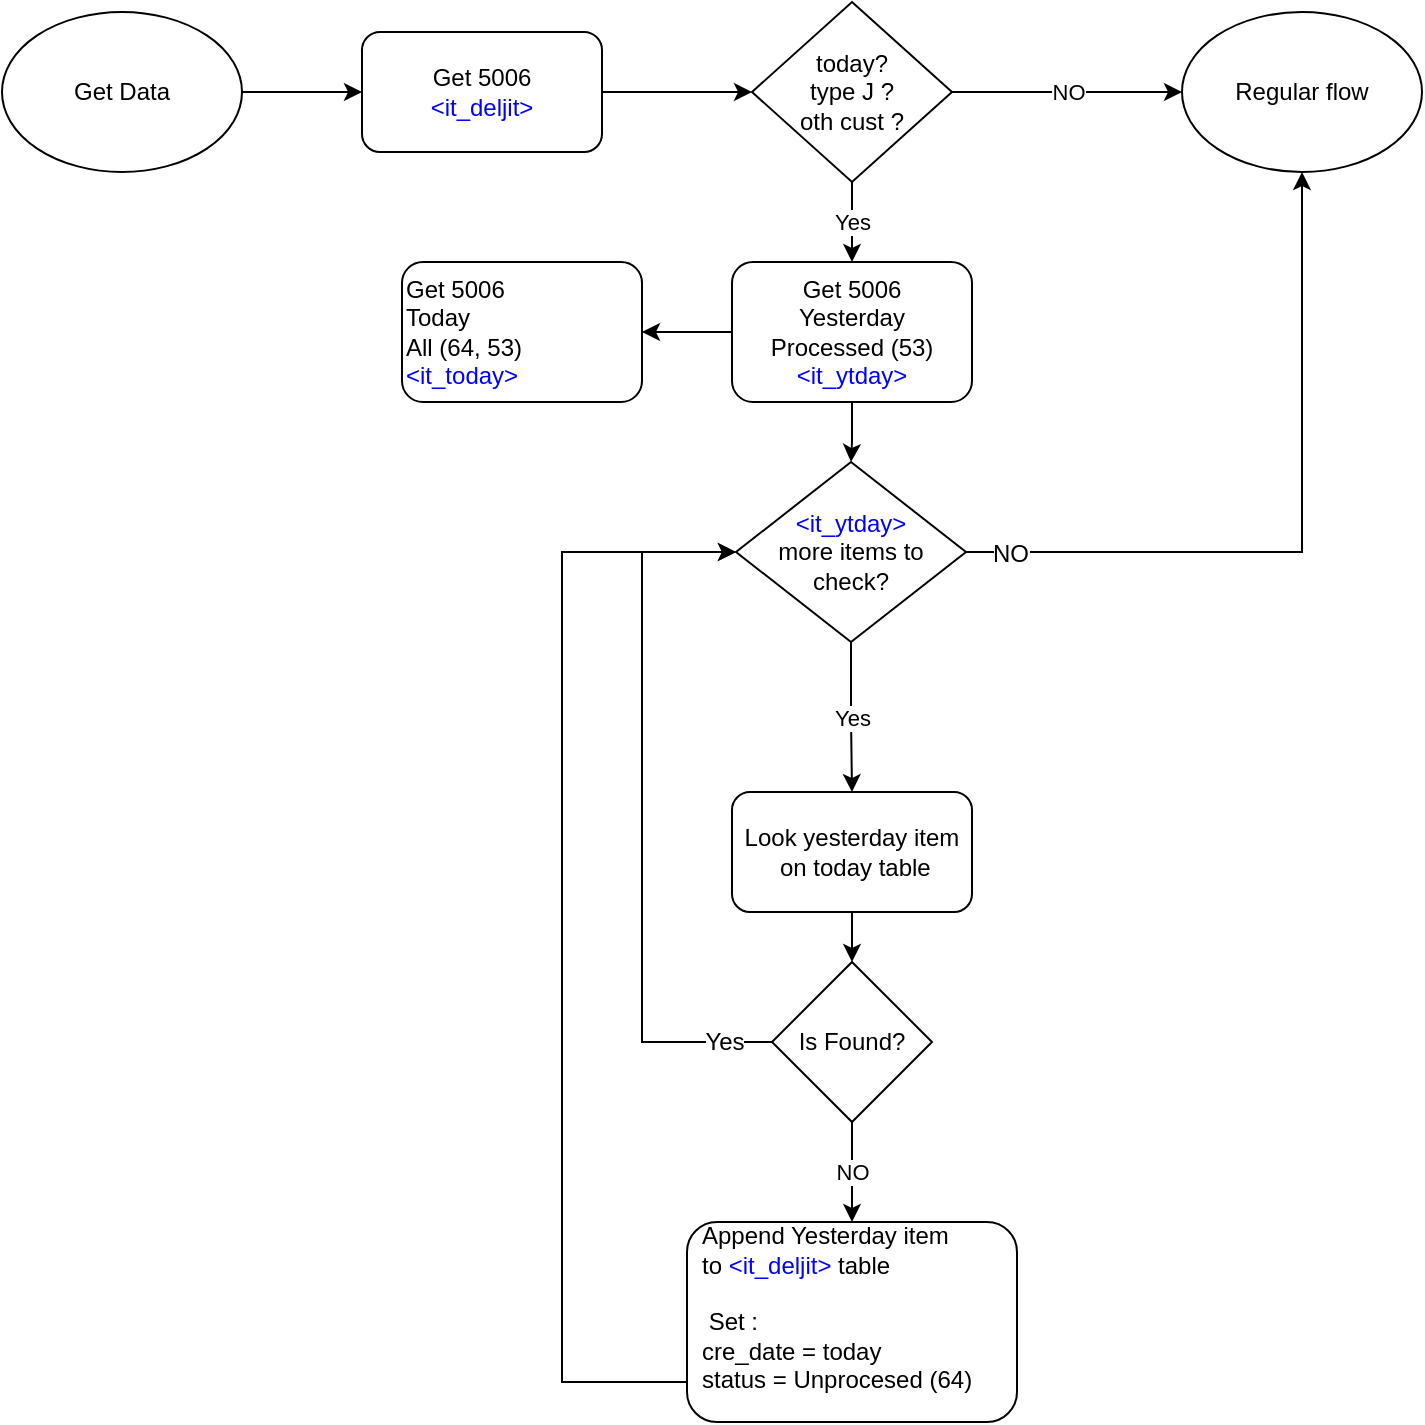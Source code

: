 <mxfile version="10.3.6" type="github"><diagram id="wGEul0sMF6mS5fZwR9-N" name="Page-1"><mxGraphModel dx="953" dy="695" grid="1" gridSize="10" guides="1" tooltips="1" connect="1" arrows="1" fold="1" page="1" pageScale="1" pageWidth="850" pageHeight="1100" math="0" shadow="0"><root><mxCell id="0"/><mxCell id="1" parent="0"/><mxCell id="4ynOM67bxJXR3ApEiqXI-3" style="edgeStyle=orthogonalEdgeStyle;rounded=0;orthogonalLoop=1;jettySize=auto;html=1;" edge="1" parent="1" source="4ynOM67bxJXR3ApEiqXI-1" target="4ynOM67bxJXR3ApEiqXI-2"><mxGeometry relative="1" as="geometry"/></mxCell><mxCell id="4ynOM67bxJXR3ApEiqXI-1" value="Get Data" style="ellipse;whiteSpace=wrap;html=1;" vertex="1" parent="1"><mxGeometry x="40" y="45" width="120" height="80" as="geometry"/></mxCell><mxCell id="4ynOM67bxJXR3ApEiqXI-5" style="edgeStyle=orthogonalEdgeStyle;rounded=0;orthogonalLoop=1;jettySize=auto;html=1;entryX=0;entryY=0.5;entryDx=0;entryDy=0;" edge="1" parent="1" source="4ynOM67bxJXR3ApEiqXI-2" target="4ynOM67bxJXR3ApEiqXI-4"><mxGeometry relative="1" as="geometry"/></mxCell><mxCell id="4ynOM67bxJXR3ApEiqXI-2" value="Get 5006&lt;br&gt;&lt;font color=&quot;#0000ff&quot;&gt;&amp;lt;it_deljit&amp;gt;&lt;/font&gt;&lt;br&gt;" style="rounded=1;whiteSpace=wrap;html=1;" vertex="1" parent="1"><mxGeometry x="220" y="55" width="120" height="60" as="geometry"/></mxCell><mxCell id="4ynOM67bxJXR3ApEiqXI-7" value="NO" style="edgeStyle=orthogonalEdgeStyle;rounded=0;orthogonalLoop=1;jettySize=auto;html=1;entryX=0;entryY=0.5;entryDx=0;entryDy=0;" edge="1" parent="1" source="4ynOM67bxJXR3ApEiqXI-4" target="4ynOM67bxJXR3ApEiqXI-6"><mxGeometry relative="1" as="geometry"/></mxCell><mxCell id="4ynOM67bxJXR3ApEiqXI-9" value="Yes" style="edgeStyle=orthogonalEdgeStyle;rounded=0;orthogonalLoop=1;jettySize=auto;html=1;" edge="1" parent="1" source="4ynOM67bxJXR3ApEiqXI-4" target="4ynOM67bxJXR3ApEiqXI-8"><mxGeometry relative="1" as="geometry"/></mxCell><mxCell id="4ynOM67bxJXR3ApEiqXI-4" value="today?&lt;br&gt;type J ?&lt;br&gt;oth cust ?&lt;br&gt;" style="rhombus;whiteSpace=wrap;html=1;" vertex="1" parent="1"><mxGeometry x="415" y="40" width="100" height="90" as="geometry"/></mxCell><mxCell id="4ynOM67bxJXR3ApEiqXI-6" value="Regular flow" style="ellipse;whiteSpace=wrap;html=1;" vertex="1" parent="1"><mxGeometry x="630" y="45" width="120" height="80" as="geometry"/></mxCell><mxCell id="4ynOM67bxJXR3ApEiqXI-12" style="edgeStyle=orthogonalEdgeStyle;rounded=0;orthogonalLoop=1;jettySize=auto;html=1;entryX=0.5;entryY=0;entryDx=0;entryDy=0;" edge="1" parent="1" source="4ynOM67bxJXR3ApEiqXI-8" target="4ynOM67bxJXR3ApEiqXI-13"><mxGeometry relative="1" as="geometry"><mxPoint x="380" y="415" as="targetPoint"/></mxGeometry></mxCell><mxCell id="4ynOM67bxJXR3ApEiqXI-28" style="edgeStyle=orthogonalEdgeStyle;rounded=0;orthogonalLoop=1;jettySize=auto;html=1;" edge="1" parent="1" source="4ynOM67bxJXR3ApEiqXI-8" target="4ynOM67bxJXR3ApEiqXI-27"><mxGeometry relative="1" as="geometry"/></mxCell><mxCell id="4ynOM67bxJXR3ApEiqXI-8" value="Get 5006&lt;br&gt;Yesterday&lt;br&gt;Processed (53)&lt;br&gt;&lt;font color=&quot;#0000ff&quot;&gt;&amp;lt;it_ytday&amp;gt;&lt;/font&gt;&lt;br&gt;" style="rounded=1;whiteSpace=wrap;html=1;" vertex="1" parent="1"><mxGeometry x="405" y="170" width="120" height="70" as="geometry"/></mxCell><mxCell id="4ynOM67bxJXR3ApEiqXI-15" value="Yes" style="edgeStyle=orthogonalEdgeStyle;rounded=0;orthogonalLoop=1;jettySize=auto;html=1;" edge="1" parent="1" source="4ynOM67bxJXR3ApEiqXI-13" target="4ynOM67bxJXR3ApEiqXI-14"><mxGeometry relative="1" as="geometry"/></mxCell><mxCell id="4ynOM67bxJXR3ApEiqXI-17" style="edgeStyle=orthogonalEdgeStyle;rounded=0;orthogonalLoop=1;jettySize=auto;html=1;entryX=0.5;entryY=1;entryDx=0;entryDy=0;" edge="1" parent="1" source="4ynOM67bxJXR3ApEiqXI-13" target="4ynOM67bxJXR3ApEiqXI-6"><mxGeometry relative="1" as="geometry"/></mxCell><mxCell id="4ynOM67bxJXR3ApEiqXI-25" value="NO" style="text;html=1;resizable=0;points=[];align=center;verticalAlign=middle;labelBackgroundColor=#ffffff;" vertex="1" connectable="0" parent="4ynOM67bxJXR3ApEiqXI-17"><mxGeometry x="-0.878" y="-1" relative="1" as="geometry"><mxPoint as="offset"/></mxGeometry></mxCell><mxCell id="4ynOM67bxJXR3ApEiqXI-13" value="&lt;font color=&quot;#0000ff&quot;&gt;&amp;lt;it_ytday&amp;gt;&lt;/font&gt;&lt;br&gt;more items to check?" style="rhombus;whiteSpace=wrap;html=1;" vertex="1" parent="1"><mxGeometry x="407" y="270" width="115" height="90" as="geometry"/></mxCell><mxCell id="4ynOM67bxJXR3ApEiqXI-19" style="edgeStyle=orthogonalEdgeStyle;rounded=0;orthogonalLoop=1;jettySize=auto;html=1;entryX=0.5;entryY=0;entryDx=0;entryDy=0;" edge="1" parent="1" source="4ynOM67bxJXR3ApEiqXI-14" target="4ynOM67bxJXR3ApEiqXI-18"><mxGeometry relative="1" as="geometry"/></mxCell><mxCell id="4ynOM67bxJXR3ApEiqXI-14" value="Look yesterday item &lt;br&gt;&amp;nbsp;on today table" style="rounded=1;whiteSpace=wrap;html=1;" vertex="1" parent="1"><mxGeometry x="405" y="435" width="120" height="60" as="geometry"/></mxCell><mxCell id="4ynOM67bxJXR3ApEiqXI-20" style="edgeStyle=orthogonalEdgeStyle;rounded=0;orthogonalLoop=1;jettySize=auto;html=1;exitX=0;exitY=0.5;exitDx=0;exitDy=0;" edge="1" parent="1" source="4ynOM67bxJXR3ApEiqXI-18" target="4ynOM67bxJXR3ApEiqXI-13"><mxGeometry relative="1" as="geometry"><Array as="points"><mxPoint x="360" y="560"/><mxPoint x="360" y="315"/></Array></mxGeometry></mxCell><mxCell id="4ynOM67bxJXR3ApEiqXI-21" value="Yes" style="text;html=1;resizable=0;points=[];align=center;verticalAlign=middle;labelBackgroundColor=#ffffff;" vertex="1" connectable="0" parent="4ynOM67bxJXR3ApEiqXI-20"><mxGeometry x="-0.865" relative="1" as="geometry"><mxPoint as="offset"/></mxGeometry></mxCell><mxCell id="4ynOM67bxJXR3ApEiqXI-23" value="NO" style="edgeStyle=orthogonalEdgeStyle;rounded=0;orthogonalLoop=1;jettySize=auto;html=1;entryX=0.5;entryY=0;entryDx=0;entryDy=0;" edge="1" parent="1" source="4ynOM67bxJXR3ApEiqXI-18" target="4ynOM67bxJXR3ApEiqXI-22"><mxGeometry relative="1" as="geometry"/></mxCell><mxCell id="4ynOM67bxJXR3ApEiqXI-18" value="Is Found?" style="rhombus;whiteSpace=wrap;html=1;" vertex="1" parent="1"><mxGeometry x="425" y="520" width="80" height="80" as="geometry"/></mxCell><mxCell id="4ynOM67bxJXR3ApEiqXI-24" style="edgeStyle=orthogonalEdgeStyle;rounded=0;orthogonalLoop=1;jettySize=auto;html=1;entryX=0;entryY=0.5;entryDx=0;entryDy=0;" edge="1" parent="1" source="4ynOM67bxJXR3ApEiqXI-22" target="4ynOM67bxJXR3ApEiqXI-13"><mxGeometry relative="1" as="geometry"><mxPoint x="408" y="340" as="targetPoint"/><Array as="points"><mxPoint x="320" y="730"/><mxPoint x="320" y="315"/></Array></mxGeometry></mxCell><mxCell id="4ynOM67bxJXR3ApEiqXI-22" value="Append Yesterday item to&amp;nbsp;&lt;font color=&quot;#0000ff&quot;&gt;&amp;lt;it_deljit&amp;gt;&lt;/font&gt;&amp;nbsp;table&lt;br&gt;&lt;br&gt;&amp;nbsp;Set :&amp;nbsp;&lt;br&gt;cre_date = today&lt;br&gt;status = Unprocesed (64)&lt;br&gt;&lt;br&gt;" style="rounded=1;whiteSpace=wrap;html=1;spacingTop=0;spacing=5;spacingLeft=2;align=left;" vertex="1" parent="1"><mxGeometry x="382.5" y="650" width="165" height="100" as="geometry"/></mxCell><mxCell id="4ynOM67bxJXR3ApEiqXI-27" value="Get 5006&lt;br&gt;Today&lt;br&gt;All (64, 53)&lt;br&gt;&lt;font color=&quot;#0000ff&quot;&gt;&amp;lt;it_today&amp;gt;&lt;/font&gt;&lt;br&gt;" style="rounded=1;whiteSpace=wrap;html=1;align=left;" vertex="1" parent="1"><mxGeometry x="240" y="170" width="120" height="70" as="geometry"/></mxCell></root></mxGraphModel></diagram></mxfile>